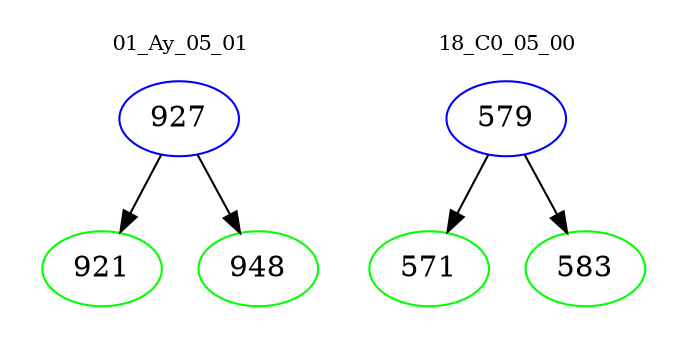 digraph{
subgraph cluster_0 {
color = white
label = "01_Ay_05_01";
fontsize=10;
T0_927 [label="927", color="blue"]
T0_927 -> T0_921 [color="black"]
T0_921 [label="921", color="green"]
T0_927 -> T0_948 [color="black"]
T0_948 [label="948", color="green"]
}
subgraph cluster_1 {
color = white
label = "18_C0_05_00";
fontsize=10;
T1_579 [label="579", color="blue"]
T1_579 -> T1_571 [color="black"]
T1_571 [label="571", color="green"]
T1_579 -> T1_583 [color="black"]
T1_583 [label="583", color="green"]
}
}
